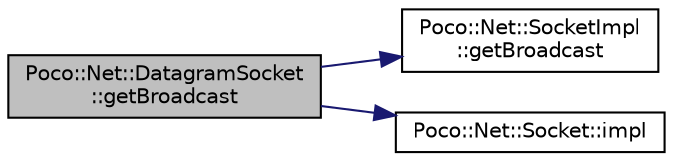 digraph "Poco::Net::DatagramSocket::getBroadcast"
{
 // LATEX_PDF_SIZE
  edge [fontname="Helvetica",fontsize="10",labelfontname="Helvetica",labelfontsize="10"];
  node [fontname="Helvetica",fontsize="10",shape=record];
  rankdir="LR";
  Node1 [label="Poco::Net::DatagramSocket\l::getBroadcast",height=0.2,width=0.4,color="black", fillcolor="grey75", style="filled", fontcolor="black",tooltip=" "];
  Node1 -> Node2 [color="midnightblue",fontsize="10",style="solid"];
  Node2 [label="Poco::Net::SocketImpl\l::getBroadcast",height=0.2,width=0.4,color="black", fillcolor="white", style="filled",URL="$classPoco_1_1Net_1_1SocketImpl.html#a32f3b5ded0f2657e2a5afe26de744726",tooltip="Sets the value of the SO_BROADCAST socket option."];
  Node1 -> Node3 [color="midnightblue",fontsize="10",style="solid"];
  Node3 [label="Poco::Net::Socket::impl",height=0.2,width=0.4,color="black", fillcolor="white", style="filled",URL="$classPoco_1_1Net_1_1Socket.html#aedb94763d83874e7294fcf9d056288ad",tooltip="Returns the IP address and port number of the peer socket."];
}

